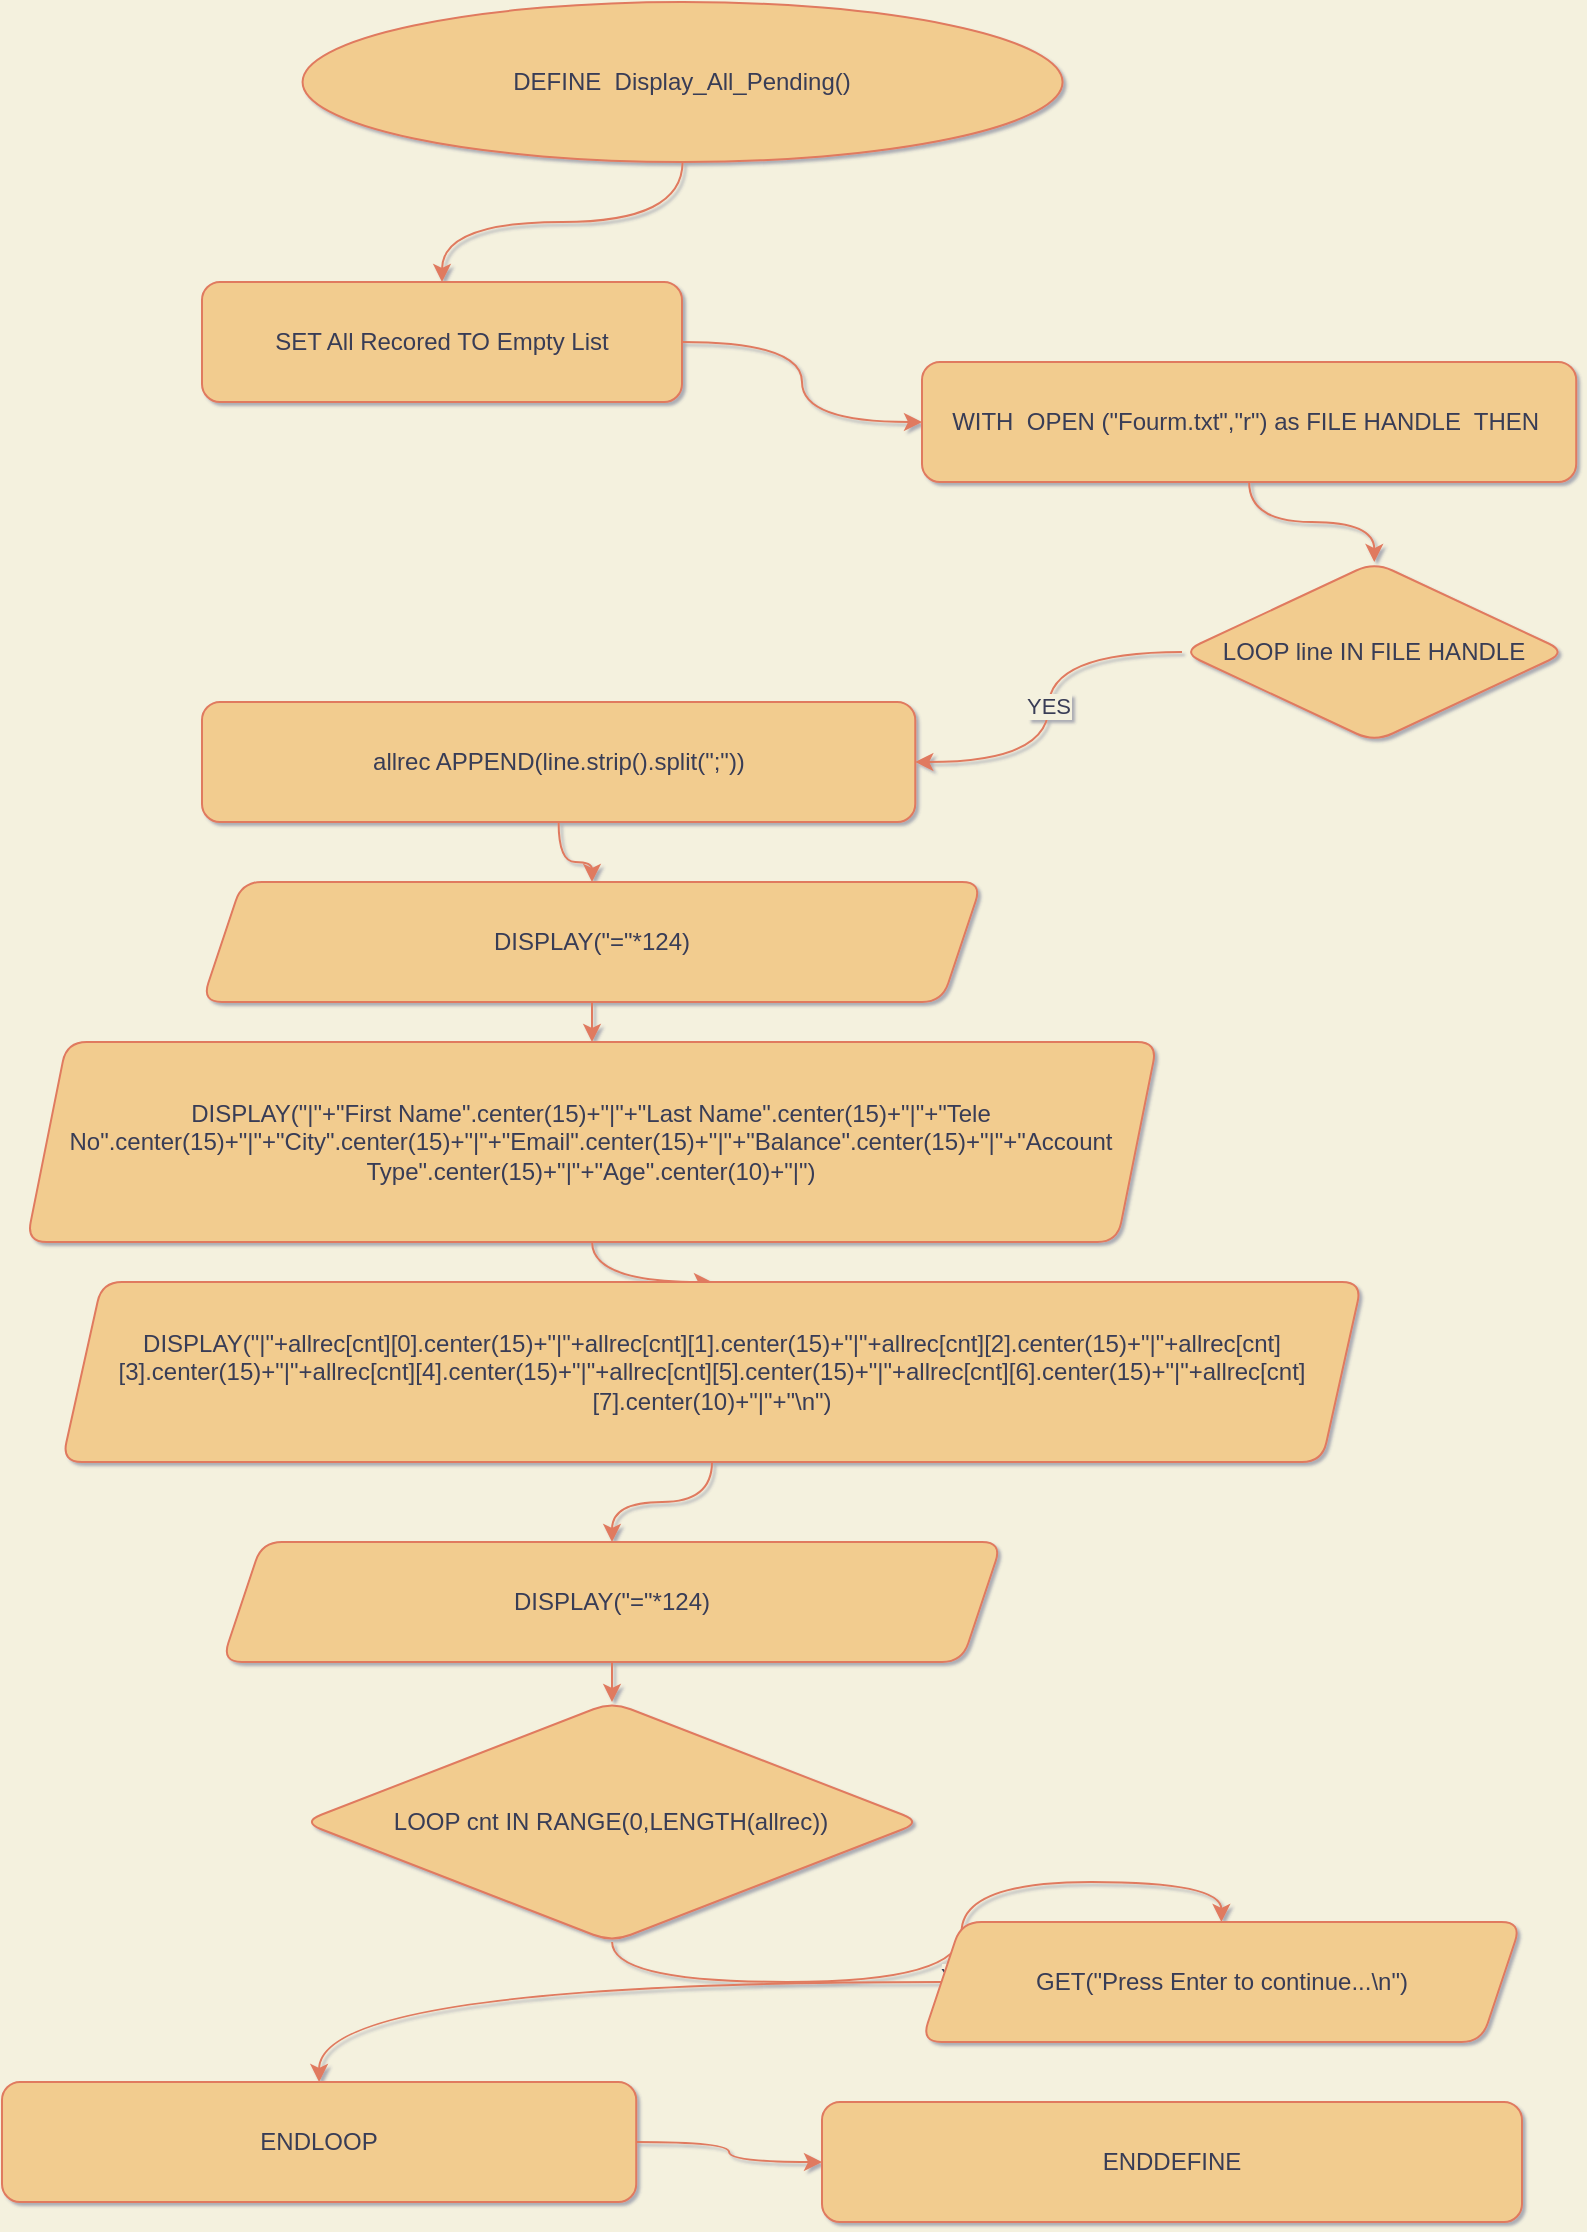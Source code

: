 <mxfile version="15.8.4" type="device"><diagram id="C5RBs43oDa-KdzZeNtuy" name="Page-1"><mxGraphModel dx="1483" dy="-24735" grid="1" gridSize="10" guides="1" tooltips="1" connect="1" arrows="1" fold="1" page="1" pageScale="1" pageWidth="827" pageHeight="1169" background="#F4F1DE" math="0" shadow="1"><root><mxCell id="WIyWlLk6GJQsqaUBKTNV-0"/><mxCell id="WIyWlLk6GJQsqaUBKTNV-1" parent="WIyWlLk6GJQsqaUBKTNV-0"/><mxCell id="yct-AnP387akxqwR_QIs-0" style="edgeStyle=orthogonalEdgeStyle;orthogonalLoop=1;jettySize=auto;html=1;labelBackgroundColor=#F4F1DE;strokeColor=#E07A5F;fontColor=#393C56;curved=1;" edge="1" parent="WIyWlLk6GJQsqaUBKTNV-1" source="yct-AnP387akxqwR_QIs-22" target="yct-AnP387akxqwR_QIs-4"><mxGeometry relative="1" as="geometry"/></mxCell><mxCell id="yct-AnP387akxqwR_QIs-1" style="edgeStyle=orthogonalEdgeStyle;orthogonalLoop=1;jettySize=auto;html=1;labelBackgroundColor=#F4F1DE;strokeColor=#E07A5F;fontColor=#393C56;curved=1;" edge="1" parent="WIyWlLk6GJQsqaUBKTNV-1" source="yct-AnP387akxqwR_QIs-2" target="yct-AnP387akxqwR_QIs-6"><mxGeometry relative="1" as="geometry"/></mxCell><mxCell id="yct-AnP387akxqwR_QIs-2" value="WITH&amp;nbsp; OPEN (&quot;Fourm.txt&quot;,&quot;r&quot;) as FILE HANDLE&amp;nbsp; THEN&amp;nbsp;" style="whiteSpace=wrap;html=1;fillColor=#F2CC8F;strokeColor=#E07A5F;fontColor=#393C56;rounded=1;" vertex="1" parent="WIyWlLk6GJQsqaUBKTNV-1"><mxGeometry x="480" y="25940" width="327.1" height="60" as="geometry"/></mxCell><mxCell id="yct-AnP387akxqwR_QIs-3" style="edgeStyle=orthogonalEdgeStyle;orthogonalLoop=1;jettySize=auto;html=1;labelBackgroundColor=#F4F1DE;strokeColor=#E07A5F;fontColor=#393C56;curved=1;" edge="1" parent="WIyWlLk6GJQsqaUBKTNV-1" source="yct-AnP387akxqwR_QIs-4" target="yct-AnP387akxqwR_QIs-2"><mxGeometry relative="1" as="geometry"/></mxCell><mxCell id="yct-AnP387akxqwR_QIs-4" value="SET All Recored TO Empty List" style="whiteSpace=wrap;html=1;fillColor=#F2CC8F;strokeColor=#E07A5F;fontColor=#393C56;rounded=1;" vertex="1" parent="WIyWlLk6GJQsqaUBKTNV-1"><mxGeometry x="120" y="25900" width="240" height="60" as="geometry"/></mxCell><mxCell id="yct-AnP387akxqwR_QIs-5" value="YES" style="edgeStyle=orthogonalEdgeStyle;orthogonalLoop=1;jettySize=auto;html=1;labelBackgroundColor=#F4F1DE;strokeColor=#E07A5F;fontColor=#393C56;curved=1;" edge="1" parent="WIyWlLk6GJQsqaUBKTNV-1" source="yct-AnP387akxqwR_QIs-6" target="yct-AnP387akxqwR_QIs-8"><mxGeometry relative="1" as="geometry"/></mxCell><mxCell id="yct-AnP387akxqwR_QIs-6" value="LOOP line IN FILE HANDLE" style="rhombus;whiteSpace=wrap;html=1;fillColor=#F2CC8F;strokeColor=#E07A5F;fontColor=#393C56;rounded=1;" vertex="1" parent="WIyWlLk6GJQsqaUBKTNV-1"><mxGeometry x="610" y="26040" width="192.34" height="90" as="geometry"/></mxCell><mxCell id="yct-AnP387akxqwR_QIs-7" style="edgeStyle=orthogonalEdgeStyle;orthogonalLoop=1;jettySize=auto;html=1;labelBackgroundColor=#F4F1DE;strokeColor=#E07A5F;fontColor=#393C56;curved=1;" edge="1" parent="WIyWlLk6GJQsqaUBKTNV-1" source="yct-AnP387akxqwR_QIs-8" target="yct-AnP387akxqwR_QIs-14"><mxGeometry relative="1" as="geometry"/></mxCell><mxCell id="yct-AnP387akxqwR_QIs-8" value="allrec APPEND(line.strip().split(&quot;;&quot;))" style="whiteSpace=wrap;html=1;fillColor=#F2CC8F;strokeColor=#E07A5F;fontColor=#393C56;rounded=1;" vertex="1" parent="WIyWlLk6GJQsqaUBKTNV-1"><mxGeometry x="120" y="26110" width="356.63" height="60" as="geometry"/></mxCell><mxCell id="yct-AnP387akxqwR_QIs-9" style="edgeStyle=orthogonalEdgeStyle;orthogonalLoop=1;jettySize=auto;html=1;labelBackgroundColor=#F4F1DE;strokeColor=#E07A5F;fontColor=#393C56;curved=1;" edge="1" parent="WIyWlLk6GJQsqaUBKTNV-1" source="yct-AnP387akxqwR_QIs-10" target="yct-AnP387akxqwR_QIs-16"><mxGeometry relative="1" as="geometry"/></mxCell><mxCell id="yct-AnP387akxqwR_QIs-10" value="DISPLAY(&quot;=&quot;*124)" style="shape=parallelogram;perimeter=parallelogramPerimeter;whiteSpace=wrap;html=1;fixedSize=1;fillColor=#F2CC8F;strokeColor=#E07A5F;fontColor=#393C56;rounded=1;" vertex="1" parent="WIyWlLk6GJQsqaUBKTNV-1"><mxGeometry x="130.0" y="26530" width="390" height="60" as="geometry"/></mxCell><mxCell id="yct-AnP387akxqwR_QIs-24" value="" style="edgeStyle=orthogonalEdgeStyle;curved=1;rounded=1;sketch=0;orthogonalLoop=1;jettySize=auto;html=1;fontColor=#393C56;strokeColor=#E07A5F;fillColor=#F2CC8F;" edge="1" parent="WIyWlLk6GJQsqaUBKTNV-1" source="yct-AnP387akxqwR_QIs-12" target="yct-AnP387akxqwR_QIs-23"><mxGeometry relative="1" as="geometry"/></mxCell><mxCell id="yct-AnP387akxqwR_QIs-12" value="DISPLAY(&quot;|&quot;+&quot;First Name&quot;.center(15)+&quot;|&quot;+&quot;Last Name&quot;.center(15)+&quot;|&quot;+&quot;Tele No&quot;.center(15)+&quot;|&quot;+&quot;City&quot;.center(15)+&quot;|&quot;+&quot;Email&quot;.center(15)+&quot;|&quot;+&quot;Balance&quot;.center(15)+&quot;|&quot;+&quot;Account Type&quot;.center(15)+&quot;|&quot;+&quot;Age&quot;.center(10)+&quot;|&quot;)" style="shape=parallelogram;perimeter=parallelogramPerimeter;whiteSpace=wrap;html=1;fixedSize=1;fillColor=#F2CC8F;strokeColor=#E07A5F;fontColor=#393C56;rounded=1;" vertex="1" parent="WIyWlLk6GJQsqaUBKTNV-1"><mxGeometry x="32.36" y="26280" width="565.28" height="100" as="geometry"/></mxCell><mxCell id="yct-AnP387akxqwR_QIs-13" style="edgeStyle=orthogonalEdgeStyle;orthogonalLoop=1;jettySize=auto;html=1;labelBackgroundColor=#F4F1DE;strokeColor=#E07A5F;fontColor=#393C56;curved=1;" edge="1" parent="WIyWlLk6GJQsqaUBKTNV-1" source="yct-AnP387akxqwR_QIs-14" target="yct-AnP387akxqwR_QIs-12"><mxGeometry relative="1" as="geometry"/></mxCell><mxCell id="yct-AnP387akxqwR_QIs-14" value="DISPLAY(&quot;=&quot;*124)" style="shape=parallelogram;perimeter=parallelogramPerimeter;whiteSpace=wrap;html=1;fixedSize=1;fillColor=#F2CC8F;strokeColor=#E07A5F;fontColor=#393C56;rounded=1;" vertex="1" parent="WIyWlLk6GJQsqaUBKTNV-1"><mxGeometry x="120" y="26200" width="390" height="60" as="geometry"/></mxCell><mxCell id="yct-AnP387akxqwR_QIs-15" value="YES" style="edgeStyle=orthogonalEdgeStyle;orthogonalLoop=1;jettySize=auto;html=1;labelBackgroundColor=#F4F1DE;strokeColor=#E07A5F;fontColor=#393C56;curved=1;" edge="1" parent="WIyWlLk6GJQsqaUBKTNV-1" source="yct-AnP387akxqwR_QIs-16" target="yct-AnP387akxqwR_QIs-18"><mxGeometry relative="1" as="geometry"/></mxCell><mxCell id="yct-AnP387akxqwR_QIs-16" value="LOOP cnt IN RANGE(0,LENGTH(allrec))" style="rhombus;whiteSpace=wrap;html=1;fillColor=#F2CC8F;strokeColor=#E07A5F;fontColor=#393C56;rounded=1;" vertex="1" parent="WIyWlLk6GJQsqaUBKTNV-1"><mxGeometry x="170.28" y="26610" width="309.45" height="120" as="geometry"/></mxCell><mxCell id="yct-AnP387akxqwR_QIs-17" style="edgeStyle=orthogonalEdgeStyle;orthogonalLoop=1;jettySize=auto;html=1;labelBackgroundColor=#F4F1DE;strokeColor=#E07A5F;fontColor=#393C56;curved=1;" edge="1" parent="WIyWlLk6GJQsqaUBKTNV-1" source="yct-AnP387akxqwR_QIs-18" target="yct-AnP387akxqwR_QIs-20"><mxGeometry relative="1" as="geometry"/></mxCell><mxCell id="yct-AnP387akxqwR_QIs-18" value="GET(&quot;Press Enter to continue...\n&quot;)" style="shape=parallelogram;perimeter=parallelogramPerimeter;whiteSpace=wrap;html=1;fixedSize=1;fillColor=#F2CC8F;strokeColor=#E07A5F;fontColor=#393C56;rounded=1;" vertex="1" parent="WIyWlLk6GJQsqaUBKTNV-1"><mxGeometry x="479.73" y="26720" width="300" height="60" as="geometry"/></mxCell><mxCell id="yct-AnP387akxqwR_QIs-19" style="edgeStyle=orthogonalEdgeStyle;orthogonalLoop=1;jettySize=auto;html=1;labelBackgroundColor=#F4F1DE;strokeColor=#E07A5F;fontColor=#393C56;curved=1;" edge="1" parent="WIyWlLk6GJQsqaUBKTNV-1" source="yct-AnP387akxqwR_QIs-20" target="yct-AnP387akxqwR_QIs-21"><mxGeometry relative="1" as="geometry"/></mxCell><mxCell id="yct-AnP387akxqwR_QIs-20" value="ENDLOOP" style="whiteSpace=wrap;html=1;fillColor=#F2CC8F;strokeColor=#E07A5F;fontColor=#393C56;rounded=1;" vertex="1" parent="WIyWlLk6GJQsqaUBKTNV-1"><mxGeometry x="20" y="26800" width="317.11" height="60" as="geometry"/></mxCell><mxCell id="yct-AnP387akxqwR_QIs-21" value="ENDDEFINE" style="whiteSpace=wrap;html=1;fillColor=#F2CC8F;strokeColor=#E07A5F;fontColor=#393C56;rounded=1;" vertex="1" parent="WIyWlLk6GJQsqaUBKTNV-1"><mxGeometry x="430" y="26810" width="350" height="60" as="geometry"/></mxCell><mxCell id="yct-AnP387akxqwR_QIs-22" value="DEFINE&amp;nbsp; Display_All_Pending()" style="ellipse;whiteSpace=wrap;html=1;fillColor=#F2CC8F;strokeColor=#E07A5F;fontColor=#393C56;rounded=1;" vertex="1" parent="WIyWlLk6GJQsqaUBKTNV-1"><mxGeometry x="170.28" y="25760" width="380" height="80" as="geometry"/></mxCell><mxCell id="yct-AnP387akxqwR_QIs-26" style="edgeStyle=orthogonalEdgeStyle;curved=1;rounded=1;sketch=0;orthogonalLoop=1;jettySize=auto;html=1;fontColor=#393C56;strokeColor=#E07A5F;fillColor=#F2CC8F;" edge="1" parent="WIyWlLk6GJQsqaUBKTNV-1" source="yct-AnP387akxqwR_QIs-23" target="yct-AnP387akxqwR_QIs-10"><mxGeometry relative="1" as="geometry"/></mxCell><mxCell id="yct-AnP387akxqwR_QIs-23" value="DISPLAY(&quot;|&quot;+allrec[cnt][0].center(15)+&quot;|&quot;+allrec[cnt][1].center(15)+&quot;|&quot;+allrec[cnt][2].center(15)+&quot;|&quot;+allrec[cnt][3].center(15)+&quot;|&quot;+allrec[cnt][4].center(15)+&quot;|&quot;+allrec[cnt][5].center(15)+&quot;|&quot;+allrec[cnt][6].center(15)+&quot;|&quot;+allrec[cnt][7].center(10)+&quot;|&quot;+&quot;\n&quot;)" style="shape=parallelogram;perimeter=parallelogramPerimeter;whiteSpace=wrap;html=1;fixedSize=1;fillColor=#F2CC8F;strokeColor=#E07A5F;fontColor=#393C56;rounded=1;" vertex="1" parent="WIyWlLk6GJQsqaUBKTNV-1"><mxGeometry x="50" y="26400" width="650" height="90" as="geometry"/></mxCell></root></mxGraphModel></diagram></mxfile>